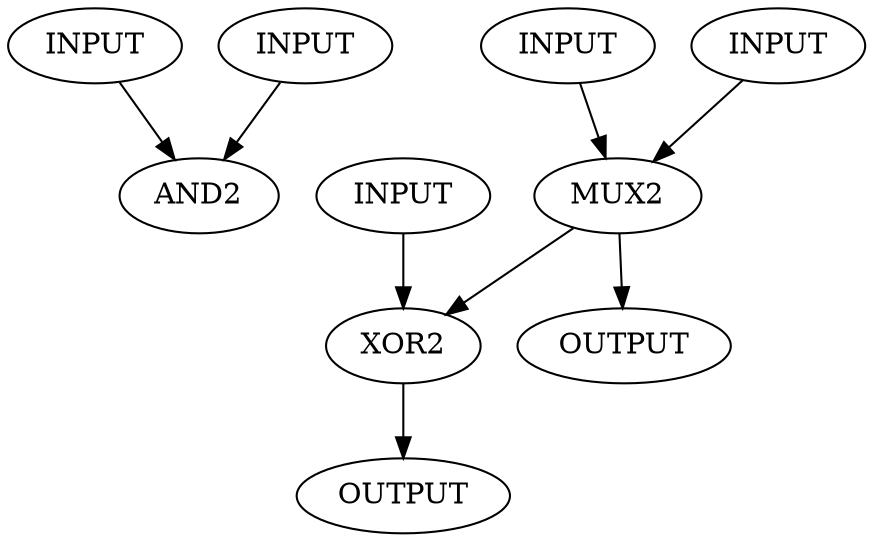 digraph test {
A [label = "INPUT"];
B [label = "INPUT"];
C [label = "INPUT"];
D [label = "INPUT"];
E [label = "INPUT"];

Mux [label = "MUX2" sel = "AND_in"];
AND_in [label = "AND2" ];
XOR_q [label = "XOR2" ];

S [label = "OUTPUT"];
Q [label = "OUTPUT"];

A -> AND_in;
B -> AND_in;
C -> Mux -> S;
D -> Mux;
E -> XOR_q -> Q;
Mux -> XOR_q;

}
